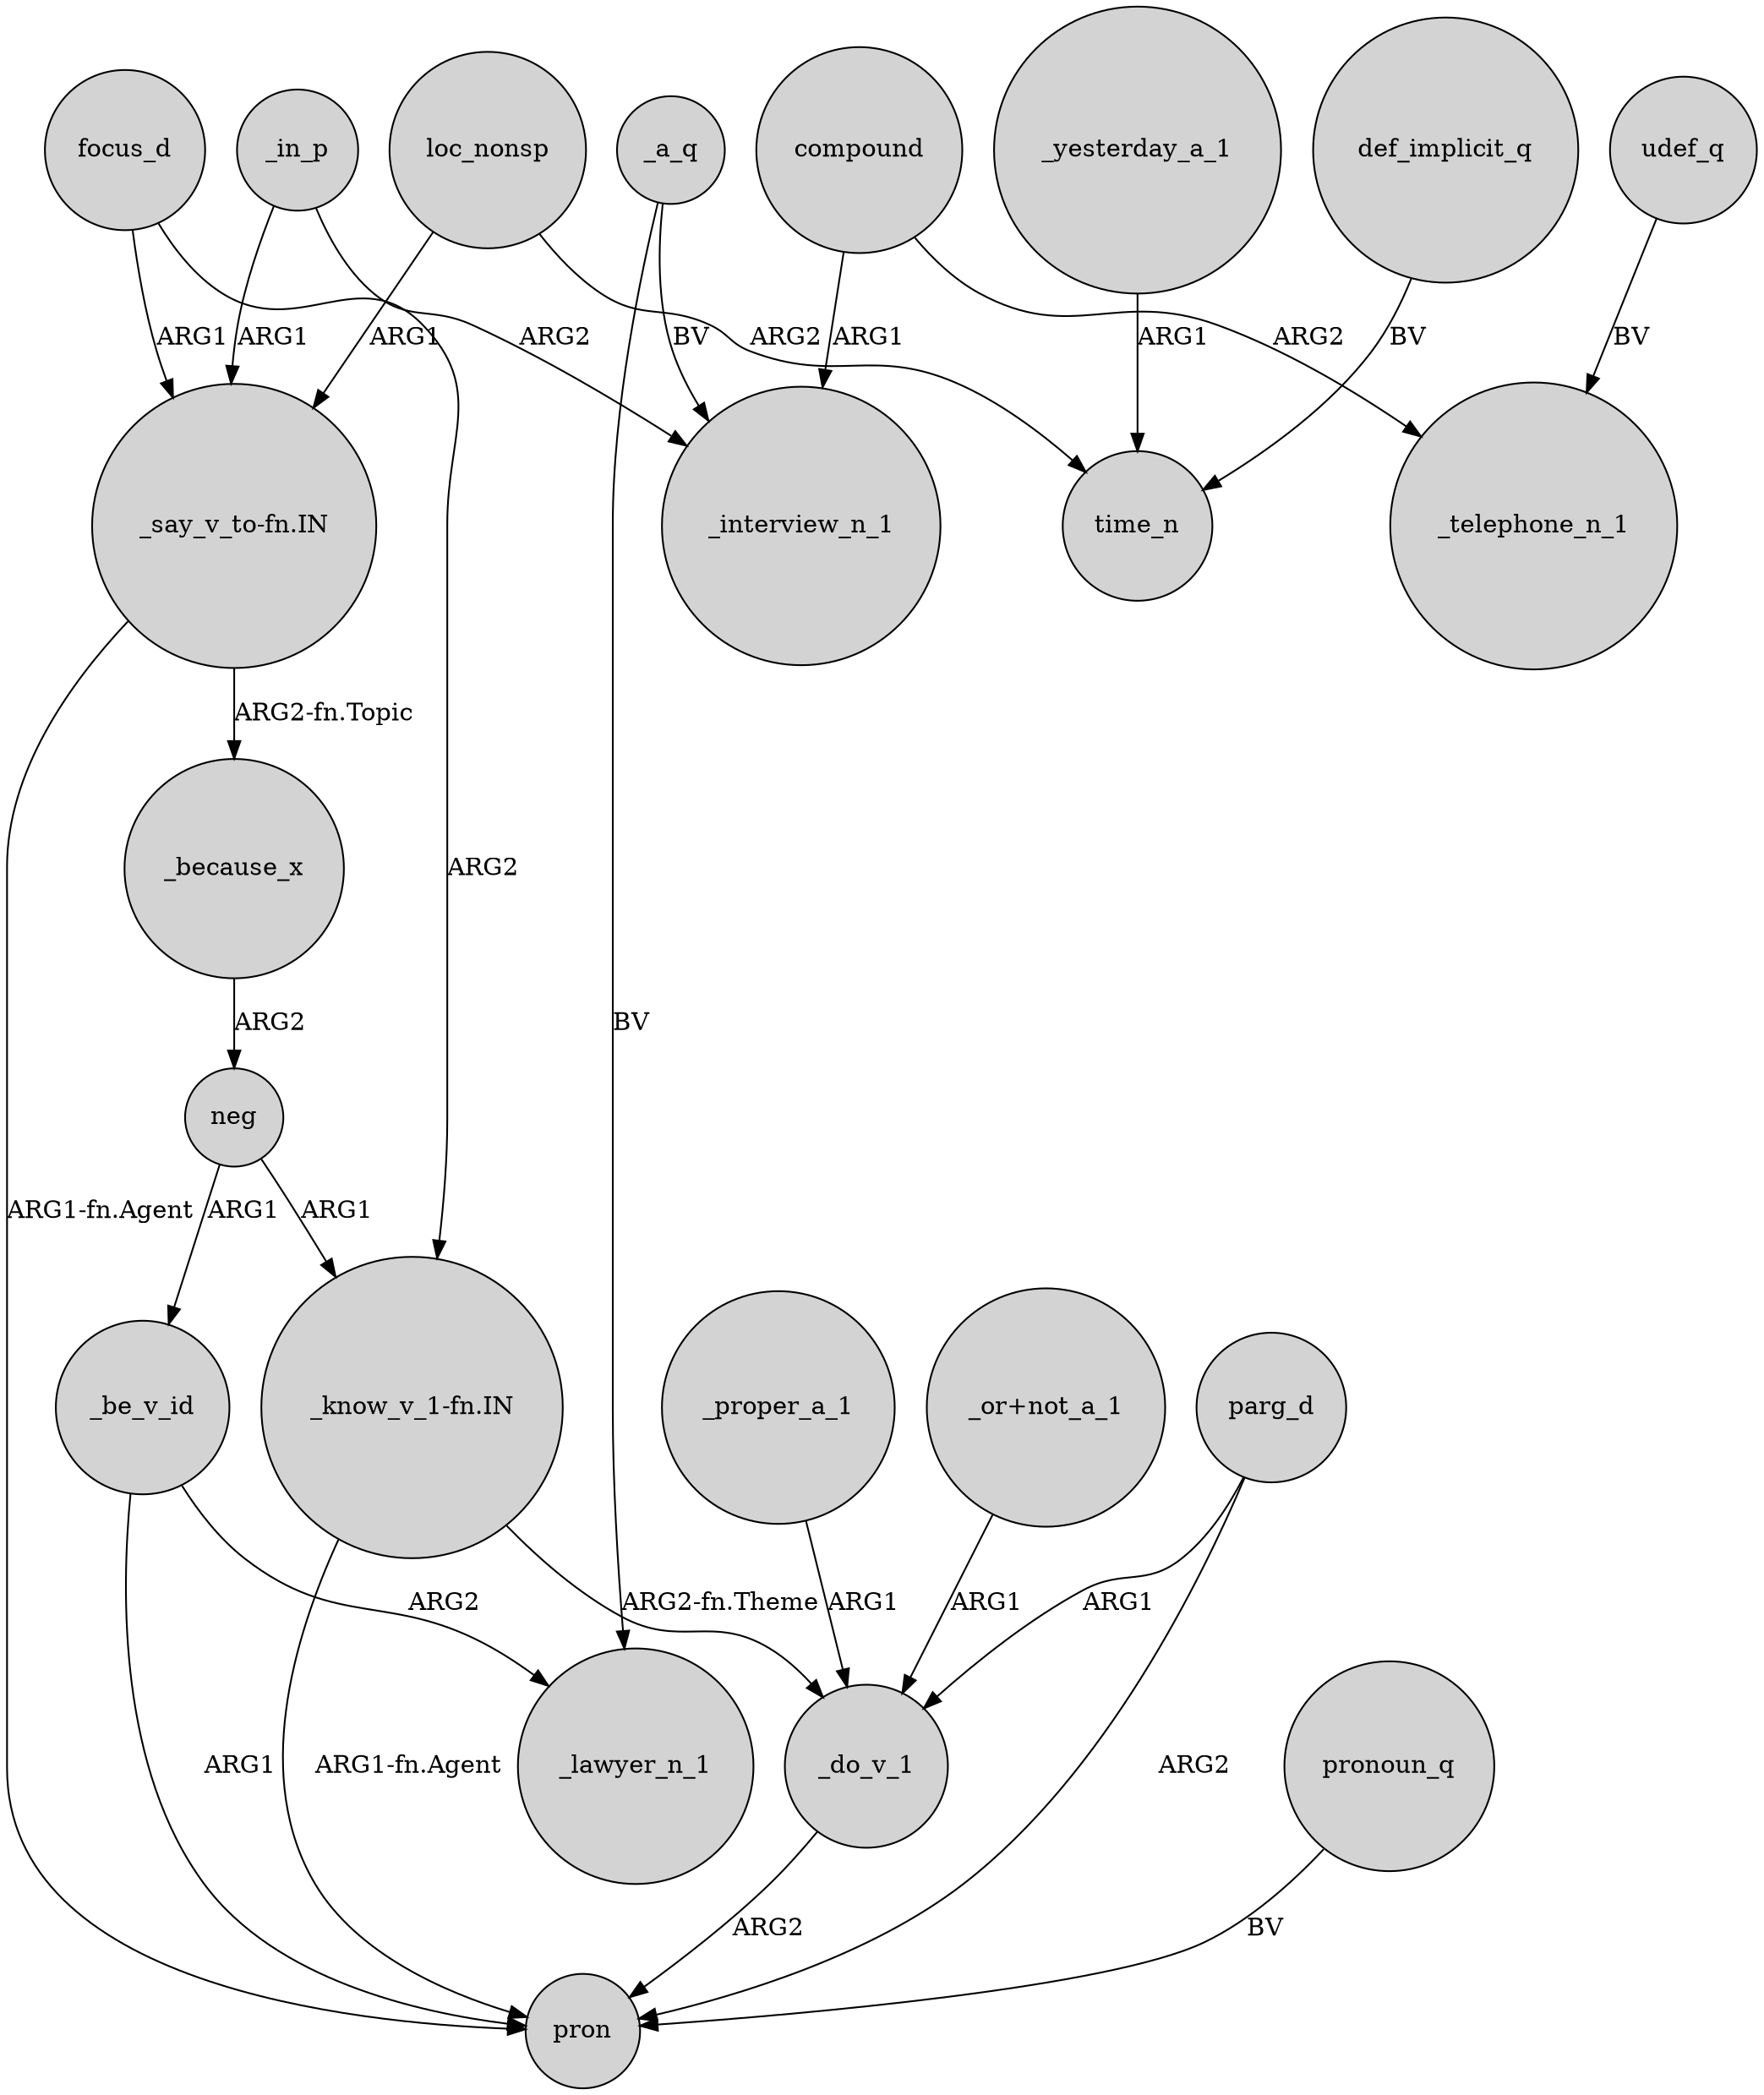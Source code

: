 digraph {
	node [shape=circle style=filled]
	_in_p -> _interview_n_1 [label=ARG2]
	focus_d -> "_know_v_1-fn.IN" [label=ARG2]
	parg_d -> _do_v_1 [label=ARG1]
	_yesterday_a_1 -> time_n [label=ARG1]
	_a_q -> _lawyer_n_1 [label=BV]
	compound -> _telephone_n_1 [label=ARG2]
	def_implicit_q -> time_n [label=BV]
	_in_p -> "_say_v_to-fn.IN" [label=ARG1]
	_be_v_id -> _lawyer_n_1 [label=ARG2]
	udef_q -> _telephone_n_1 [label=BV]
	_a_q -> _interview_n_1 [label=BV]
	_proper_a_1 -> _do_v_1 [label=ARG1]
	"_know_v_1-fn.IN" -> _do_v_1 [label="ARG2-fn.Theme"]
	"_know_v_1-fn.IN" -> pron [label="ARG1-fn.Agent"]
	_be_v_id -> pron [label=ARG1]
	loc_nonsp -> time_n [label=ARG2]
	"_say_v_to-fn.IN" -> _because_x [label="ARG2-fn.Topic"]
	parg_d -> pron [label=ARG2]
	_do_v_1 -> pron [label=ARG2]
	_because_x -> neg [label=ARG2]
	compound -> _interview_n_1 [label=ARG1]
	pronoun_q -> pron [label=BV]
	neg -> "_know_v_1-fn.IN" [label=ARG1]
	loc_nonsp -> "_say_v_to-fn.IN" [label=ARG1]
	"_say_v_to-fn.IN" -> pron [label="ARG1-fn.Agent"]
	neg -> _be_v_id [label=ARG1]
	"_or+not_a_1" -> _do_v_1 [label=ARG1]
	focus_d -> "_say_v_to-fn.IN" [label=ARG1]
}
